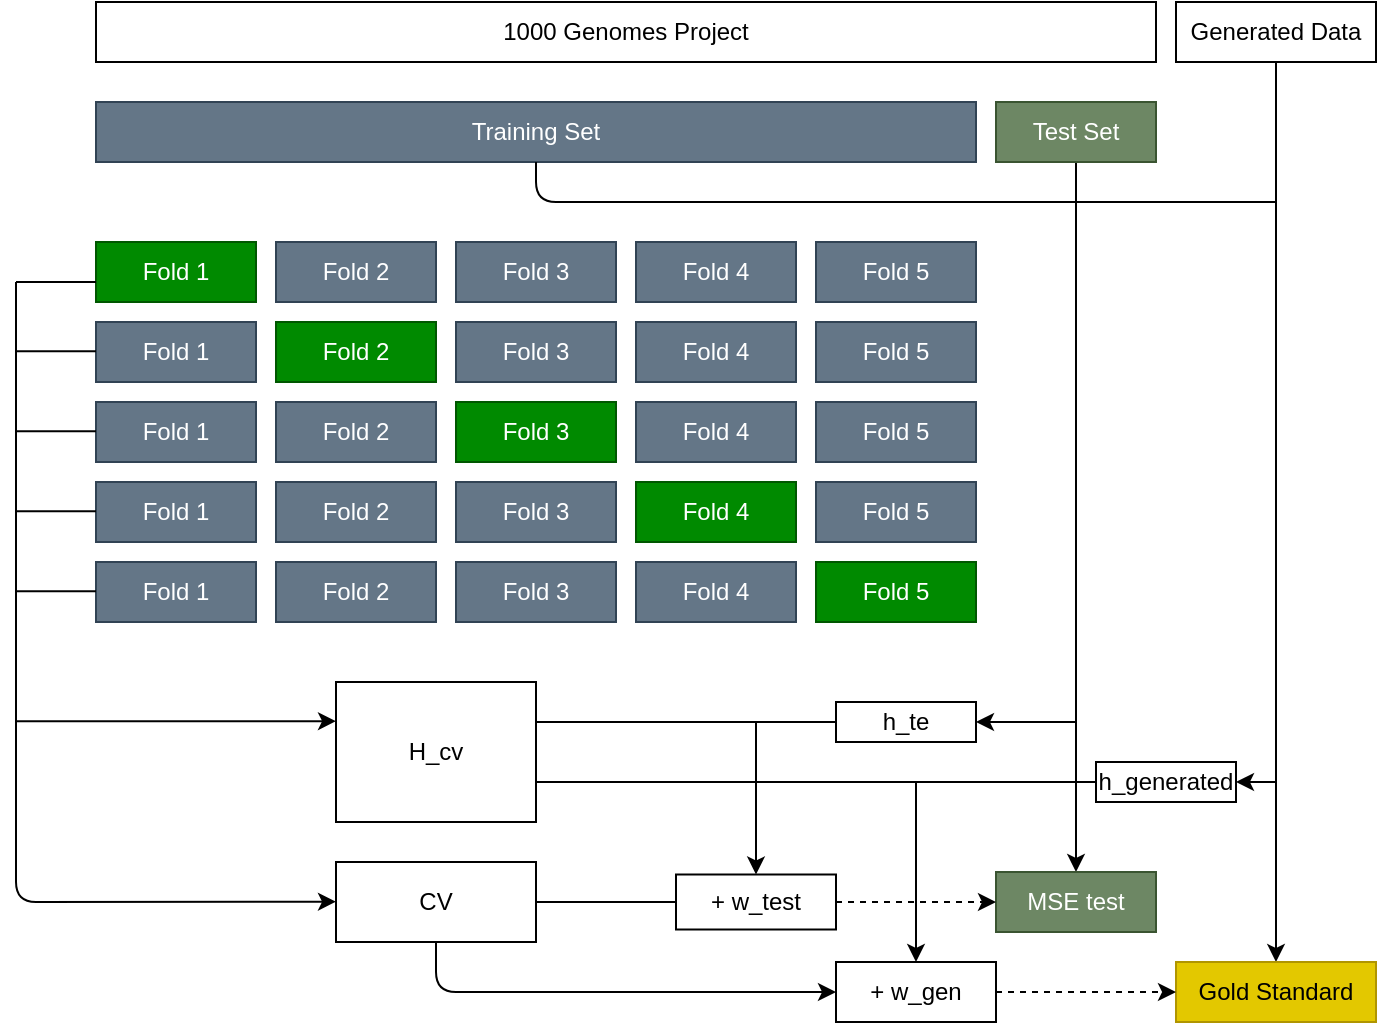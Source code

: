<mxfile>
    <diagram id="pStZ_id_bs_z9jXO2GRe" name="Page-1">
        <mxGraphModel dx="479" dy="293" grid="1" gridSize="10" guides="1" tooltips="1" connect="1" arrows="1" fold="1" page="1" pageScale="1" pageWidth="3300" pageHeight="4681" math="0" shadow="0">
            <root>
                <mxCell id="0"/>
                <mxCell id="1" parent="0"/>
                <mxCell id="2" value="1000 Genomes Project" style="rounded=0;whiteSpace=wrap;html=1;" parent="1" vertex="1">
                    <mxGeometry x="320" y="80" width="530" height="30" as="geometry"/>
                </mxCell>
                <mxCell id="3" value="Training Set" style="rounded=0;whiteSpace=wrap;html=1;fillColor=#647687;fontColor=#ffffff;strokeColor=#314354;" parent="1" vertex="1">
                    <mxGeometry x="320" y="130" width="440" height="30" as="geometry"/>
                </mxCell>
                <mxCell id="57" style="edgeStyle=none;html=1;exitX=0.5;exitY=1;exitDx=0;exitDy=0;shadow=0;strokeColor=default;entryX=0.5;entryY=0;entryDx=0;entryDy=0;" parent="1" source="4" target="38" edge="1">
                    <mxGeometry relative="1" as="geometry">
                        <mxPoint x="810" y="500" as="targetPoint"/>
                    </mxGeometry>
                </mxCell>
                <mxCell id="4" value="Test Set" style="rounded=0;whiteSpace=wrap;html=1;fillColor=#6d8764;fontColor=#ffffff;strokeColor=#3A5431;" parent="1" vertex="1">
                    <mxGeometry x="770" y="130" width="80" height="30" as="geometry"/>
                </mxCell>
                <mxCell id="12" value="Fold 1" style="rounded=0;whiteSpace=wrap;html=1;fillColor=#008a00;fontColor=#ffffff;strokeColor=#005700;" parent="1" vertex="1">
                    <mxGeometry x="320" y="200" width="80" height="30" as="geometry"/>
                </mxCell>
                <mxCell id="13" value="Fold 2" style="rounded=0;whiteSpace=wrap;html=1;fillColor=#647687;fontColor=#ffffff;strokeColor=#314354;" parent="1" vertex="1">
                    <mxGeometry x="410" y="200" width="80" height="30" as="geometry"/>
                </mxCell>
                <mxCell id="14" value="Fold 3" style="rounded=0;whiteSpace=wrap;html=1;fillColor=#647687;fontColor=#ffffff;strokeColor=#314354;" parent="1" vertex="1">
                    <mxGeometry x="500" y="200" width="80" height="30" as="geometry"/>
                </mxCell>
                <mxCell id="15" value="Fold 4" style="rounded=0;whiteSpace=wrap;html=1;fillColor=#647687;fontColor=#ffffff;strokeColor=#314354;" parent="1" vertex="1">
                    <mxGeometry x="590" y="200" width="80" height="30" as="geometry"/>
                </mxCell>
                <mxCell id="16" value="Fold 5" style="rounded=0;whiteSpace=wrap;html=1;fillColor=#647687;fontColor=#ffffff;strokeColor=#314354;" parent="1" vertex="1">
                    <mxGeometry x="680" y="200" width="80" height="30" as="geometry"/>
                </mxCell>
                <mxCell id="17" value="Fold 1" style="rounded=0;whiteSpace=wrap;html=1;fillColor=#647687;fontColor=#ffffff;strokeColor=#314354;" parent="1" vertex="1">
                    <mxGeometry x="320" y="240" width="80" height="30" as="geometry"/>
                </mxCell>
                <mxCell id="18" value="Fold 2" style="rounded=0;whiteSpace=wrap;html=1;fillColor=#008a00;fontColor=#ffffff;strokeColor=#005700;" parent="1" vertex="1">
                    <mxGeometry x="410" y="240" width="80" height="30" as="geometry"/>
                </mxCell>
                <mxCell id="19" value="Fold 3" style="rounded=0;whiteSpace=wrap;html=1;fillColor=#647687;fontColor=#ffffff;strokeColor=#314354;" parent="1" vertex="1">
                    <mxGeometry x="500" y="240" width="80" height="30" as="geometry"/>
                </mxCell>
                <mxCell id="20" value="Fold 4" style="rounded=0;whiteSpace=wrap;html=1;fillColor=#647687;fontColor=#ffffff;strokeColor=#314354;" parent="1" vertex="1">
                    <mxGeometry x="590" y="240" width="80" height="30" as="geometry"/>
                </mxCell>
                <mxCell id="21" value="Fold 5" style="rounded=0;whiteSpace=wrap;html=1;fillColor=#647687;fontColor=#ffffff;strokeColor=#314354;" parent="1" vertex="1">
                    <mxGeometry x="680" y="240" width="80" height="30" as="geometry"/>
                </mxCell>
                <mxCell id="22" value="Fold 1" style="rounded=0;whiteSpace=wrap;html=1;fillColor=#647687;fontColor=#ffffff;strokeColor=#314354;" parent="1" vertex="1">
                    <mxGeometry x="320" y="280" width="80" height="30" as="geometry"/>
                </mxCell>
                <mxCell id="23" value="Fold 2" style="rounded=0;whiteSpace=wrap;html=1;fillColor=#647687;fontColor=#ffffff;strokeColor=#314354;" parent="1" vertex="1">
                    <mxGeometry x="410" y="280" width="80" height="30" as="geometry"/>
                </mxCell>
                <mxCell id="24" value="Fold 3" style="rounded=0;whiteSpace=wrap;html=1;fillColor=#008a00;fontColor=#ffffff;strokeColor=#005700;" parent="1" vertex="1">
                    <mxGeometry x="500" y="280" width="80" height="30" as="geometry"/>
                </mxCell>
                <mxCell id="25" value="Fold 4" style="rounded=0;whiteSpace=wrap;html=1;fillColor=#647687;fontColor=#ffffff;strokeColor=#314354;" parent="1" vertex="1">
                    <mxGeometry x="590" y="280" width="80" height="30" as="geometry"/>
                </mxCell>
                <mxCell id="26" value="Fold 5" style="rounded=0;whiteSpace=wrap;html=1;fillColor=#647687;fontColor=#ffffff;strokeColor=#314354;" parent="1" vertex="1">
                    <mxGeometry x="680" y="280" width="80" height="30" as="geometry"/>
                </mxCell>
                <mxCell id="27" value="Fold 1" style="rounded=0;whiteSpace=wrap;html=1;fillColor=#647687;fontColor=#ffffff;strokeColor=#314354;" parent="1" vertex="1">
                    <mxGeometry x="320" y="320" width="80" height="30" as="geometry"/>
                </mxCell>
                <mxCell id="28" value="Fold 2" style="rounded=0;whiteSpace=wrap;html=1;fillColor=#647687;fontColor=#ffffff;strokeColor=#314354;" parent="1" vertex="1">
                    <mxGeometry x="410" y="320" width="80" height="30" as="geometry"/>
                </mxCell>
                <mxCell id="30" value="Fold 4" style="rounded=0;whiteSpace=wrap;html=1;fillColor=#008a00;fontColor=#ffffff;strokeColor=#005700;" parent="1" vertex="1">
                    <mxGeometry x="590" y="320" width="80" height="30" as="geometry"/>
                </mxCell>
                <mxCell id="31" value="Fold 5" style="rounded=0;whiteSpace=wrap;html=1;fillColor=#647687;fontColor=#ffffff;strokeColor=#314354;" parent="1" vertex="1">
                    <mxGeometry x="680" y="320" width="80" height="30" as="geometry"/>
                </mxCell>
                <mxCell id="32" value="Fold 1" style="rounded=0;whiteSpace=wrap;html=1;fillColor=#647687;fontColor=#ffffff;strokeColor=#314354;" parent="1" vertex="1">
                    <mxGeometry x="320" y="360" width="80" height="30" as="geometry"/>
                </mxCell>
                <mxCell id="33" value="Fold 2" style="rounded=0;whiteSpace=wrap;html=1;fillColor=#647687;fontColor=#ffffff;strokeColor=#314354;" parent="1" vertex="1">
                    <mxGeometry x="410" y="360" width="80" height="30" as="geometry"/>
                </mxCell>
                <mxCell id="34" value="Fold 3" style="rounded=0;whiteSpace=wrap;html=1;fillColor=#647687;fontColor=#ffffff;strokeColor=#314354;" parent="1" vertex="1">
                    <mxGeometry x="500" y="360" width="80" height="30" as="geometry"/>
                </mxCell>
                <mxCell id="35" value="Fold 4" style="rounded=0;whiteSpace=wrap;html=1;fillColor=#647687;fontColor=#ffffff;strokeColor=#314354;" parent="1" vertex="1">
                    <mxGeometry x="590" y="360" width="80" height="30" as="geometry"/>
                </mxCell>
                <mxCell id="36" value="Fold 5" style="rounded=0;whiteSpace=wrap;html=1;fillColor=#008a00;fontColor=#ffffff;strokeColor=#005700;" parent="1" vertex="1">
                    <mxGeometry x="680" y="360" width="80" height="30" as="geometry"/>
                </mxCell>
                <mxCell id="58" style="edgeStyle=none;html=1;exitX=0.5;exitY=1;exitDx=0;exitDy=0;entryX=0.5;entryY=0;entryDx=0;entryDy=0;shadow=0;strokeColor=default;" parent="1" source="37" target="39" edge="1">
                    <mxGeometry relative="1" as="geometry"/>
                </mxCell>
                <mxCell id="37" value="Generated Data" style="rounded=0;whiteSpace=wrap;html=1;" parent="1" vertex="1">
                    <mxGeometry x="860" y="80" width="100" height="30" as="geometry"/>
                </mxCell>
                <mxCell id="38" value="MSE test" style="rounded=0;whiteSpace=wrap;html=1;fillColor=#6d8764;strokeColor=#3A5431;fontColor=#ffffff;" parent="1" vertex="1">
                    <mxGeometry x="770" y="515" width="80" height="30" as="geometry"/>
                </mxCell>
                <mxCell id="39" value="Gold Standard" style="rounded=0;whiteSpace=wrap;html=1;fillColor=#e3c800;fontColor=#000000;strokeColor=#B09500;" parent="1" vertex="1">
                    <mxGeometry x="860" y="560" width="100" height="30" as="geometry"/>
                </mxCell>
                <mxCell id="40" value="" style="endArrow=none;html=1;" parent="1" edge="1">
                    <mxGeometry width="50" height="50" relative="1" as="geometry">
                        <mxPoint x="280" y="220" as="sourcePoint"/>
                        <mxPoint x="320" y="220" as="targetPoint"/>
                    </mxGeometry>
                </mxCell>
                <mxCell id="41" value="" style="endArrow=none;html=1;" parent="1" edge="1">
                    <mxGeometry width="50" height="50" relative="1" as="geometry">
                        <mxPoint x="280" y="254.58" as="sourcePoint"/>
                        <mxPoint x="320" y="254.58" as="targetPoint"/>
                    </mxGeometry>
                </mxCell>
                <mxCell id="42" value="" style="endArrow=none;html=1;" parent="1" edge="1">
                    <mxGeometry width="50" height="50" relative="1" as="geometry">
                        <mxPoint x="280" y="334.58" as="sourcePoint"/>
                        <mxPoint x="320" y="334.58" as="targetPoint"/>
                    </mxGeometry>
                </mxCell>
                <mxCell id="43" value="" style="endArrow=none;html=1;" parent="1" edge="1">
                    <mxGeometry width="50" height="50" relative="1" as="geometry">
                        <mxPoint x="280" y="294.58" as="sourcePoint"/>
                        <mxPoint x="320" y="294.58" as="targetPoint"/>
                    </mxGeometry>
                </mxCell>
                <mxCell id="44" value="" style="endArrow=none;html=1;" parent="1" edge="1">
                    <mxGeometry width="50" height="50" relative="1" as="geometry">
                        <mxPoint x="280" y="374.58" as="sourcePoint"/>
                        <mxPoint x="320" y="374.58" as="targetPoint"/>
                    </mxGeometry>
                </mxCell>
                <mxCell id="59" style="edgeStyle=none;html=1;exitX=1;exitY=0.5;exitDx=0;exitDy=0;shadow=0;strokeColor=default;startArrow=none;dashed=1;" parent="1" source="61" edge="1">
                    <mxGeometry relative="1" as="geometry">
                        <mxPoint x="770" y="530" as="targetPoint"/>
                        <Array as="points"/>
                    </mxGeometry>
                </mxCell>
                <mxCell id="71" style="edgeStyle=none;html=1;exitX=0.5;exitY=1;exitDx=0;exitDy=0;shadow=0;strokeColor=default;entryX=0;entryY=0.5;entryDx=0;entryDy=0;" parent="1" source="47" target="70" edge="1">
                    <mxGeometry relative="1" as="geometry">
                        <mxPoint x="490" y="580" as="targetPoint"/>
                        <Array as="points">
                            <mxPoint x="490" y="575"/>
                        </Array>
                    </mxGeometry>
                </mxCell>
                <mxCell id="47" value="CV" style="rounded=0;whiteSpace=wrap;html=1;" parent="1" vertex="1">
                    <mxGeometry x="440" y="510" width="100" height="40" as="geometry"/>
                </mxCell>
                <mxCell id="49" value="" style="endArrow=none;html=1;entryX=0.5;entryY=1;entryDx=0;entryDy=0;" parent="1" target="3" edge="1">
                    <mxGeometry width="50" height="50" relative="1" as="geometry">
                        <mxPoint x="910" y="180" as="sourcePoint"/>
                        <mxPoint x="540" y="180" as="targetPoint"/>
                        <Array as="points">
                            <mxPoint x="540" y="180"/>
                        </Array>
                    </mxGeometry>
                </mxCell>
                <mxCell id="52" value="" style="endArrow=classic;html=1;shadow=0;strokeColor=default;" parent="1" edge="1">
                    <mxGeometry width="50" height="50" relative="1" as="geometry">
                        <mxPoint x="280" y="220" as="sourcePoint"/>
                        <mxPoint x="440" y="529.86" as="targetPoint"/>
                        <Array as="points">
                            <mxPoint x="280" y="530"/>
                        </Array>
                    </mxGeometry>
                </mxCell>
                <mxCell id="53" value="" style="endArrow=classic;html=1;shadow=0;strokeColor=default;" parent="1" edge="1">
                    <mxGeometry width="50" height="50" relative="1" as="geometry">
                        <mxPoint x="280" y="439.58" as="sourcePoint"/>
                        <mxPoint x="440" y="439.58" as="targetPoint"/>
                        <Array as="points"/>
                    </mxGeometry>
                </mxCell>
                <mxCell id="54" value="H_cv" style="rounded=0;whiteSpace=wrap;html=1;" parent="1" vertex="1">
                    <mxGeometry x="440" y="420" width="100" height="70" as="geometry"/>
                </mxCell>
                <mxCell id="60" value="" style="edgeStyle=none;html=1;exitX=1;exitY=0.5;exitDx=0;exitDy=0;entryX=0;entryY=0.5;entryDx=0;entryDy=0;shadow=0;strokeColor=default;endArrow=none;" parent="1" source="47" target="61" edge="1">
                    <mxGeometry relative="1" as="geometry">
                        <mxPoint x="540" y="520" as="sourcePoint"/>
                        <mxPoint x="770" y="520" as="targetPoint"/>
                        <Array as="points"/>
                    </mxGeometry>
                </mxCell>
                <mxCell id="61" value="+ w_test" style="rounded=0;whiteSpace=wrap;html=1;" parent="1" vertex="1">
                    <mxGeometry x="610" y="516.25" width="80" height="27.5" as="geometry"/>
                </mxCell>
                <mxCell id="62" value="" style="endArrow=classic;html=1;shadow=0;strokeColor=default;" parent="1" edge="1">
                    <mxGeometry width="50" height="50" relative="1" as="geometry">
                        <mxPoint x="810" y="440" as="sourcePoint"/>
                        <mxPoint x="760" y="440" as="targetPoint"/>
                    </mxGeometry>
                </mxCell>
                <mxCell id="63" value="h_te" style="rounded=0;whiteSpace=wrap;html=1;" parent="1" vertex="1">
                    <mxGeometry x="690" y="430" width="70" height="20" as="geometry"/>
                </mxCell>
                <mxCell id="64" value="" style="endArrow=none;html=1;shadow=0;strokeColor=default;" parent="1" edge="1">
                    <mxGeometry width="50" height="50" relative="1" as="geometry">
                        <mxPoint x="540" y="440" as="sourcePoint"/>
                        <mxPoint x="690" y="440" as="targetPoint"/>
                    </mxGeometry>
                </mxCell>
                <mxCell id="66" value="" style="endArrow=classic;html=1;shadow=0;strokeColor=default;entryX=0.5;entryY=0;entryDx=0;entryDy=0;" parent="1" target="61" edge="1">
                    <mxGeometry width="50" height="50" relative="1" as="geometry">
                        <mxPoint x="650" y="440" as="sourcePoint"/>
                        <mxPoint x="700" y="390" as="targetPoint"/>
                    </mxGeometry>
                </mxCell>
                <mxCell id="67" value="h_generated" style="rounded=0;whiteSpace=wrap;html=1;" parent="1" vertex="1">
                    <mxGeometry x="820" y="460" width="70" height="20" as="geometry"/>
                </mxCell>
                <mxCell id="68" value="" style="endArrow=none;html=1;shadow=0;strokeColor=default;entryX=0;entryY=0.5;entryDx=0;entryDy=0;" parent="1" target="67" edge="1">
                    <mxGeometry width="50" height="50" relative="1" as="geometry">
                        <mxPoint x="540" y="470" as="sourcePoint"/>
                        <mxPoint x="790" y="470" as="targetPoint"/>
                        <Array as="points">
                            <mxPoint x="720" y="470"/>
                        </Array>
                    </mxGeometry>
                </mxCell>
                <mxCell id="69" value="" style="endArrow=classic;html=1;shadow=0;strokeColor=default;entryX=1;entryY=0.5;entryDx=0;entryDy=0;" parent="1" target="67" edge="1">
                    <mxGeometry width="50" height="50" relative="1" as="geometry">
                        <mxPoint x="910" y="470" as="sourcePoint"/>
                        <mxPoint x="780" y="450" as="targetPoint"/>
                    </mxGeometry>
                </mxCell>
                <mxCell id="73" style="edgeStyle=none;html=1;exitX=1;exitY=0.5;exitDx=0;exitDy=0;entryX=0;entryY=0.5;entryDx=0;entryDy=0;shadow=0;strokeColor=default;dashed=1;" parent="1" source="70" target="39" edge="1">
                    <mxGeometry relative="1" as="geometry"/>
                </mxCell>
                <mxCell id="70" value="+ w_gen" style="rounded=0;whiteSpace=wrap;html=1;" parent="1" vertex="1">
                    <mxGeometry x="690" y="560" width="80" height="30" as="geometry"/>
                </mxCell>
                <mxCell id="72" value="" style="endArrow=classic;html=1;shadow=0;strokeColor=default;entryX=0.5;entryY=0;entryDx=0;entryDy=0;entryPerimeter=0;" parent="1" target="70" edge="1">
                    <mxGeometry width="50" height="50" relative="1" as="geometry">
                        <mxPoint x="730" y="470" as="sourcePoint"/>
                        <mxPoint x="770" y="420" as="targetPoint"/>
                        <Array as="points"/>
                    </mxGeometry>
                </mxCell>
                <mxCell id="74" value="Fold 3" style="rounded=0;whiteSpace=wrap;html=1;fillColor=#647687;fontColor=#ffffff;strokeColor=#314354;" parent="1" vertex="1">
                    <mxGeometry x="500" y="320" width="80" height="30" as="geometry"/>
                </mxCell>
            </root>
        </mxGraphModel>
    </diagram>
</mxfile>